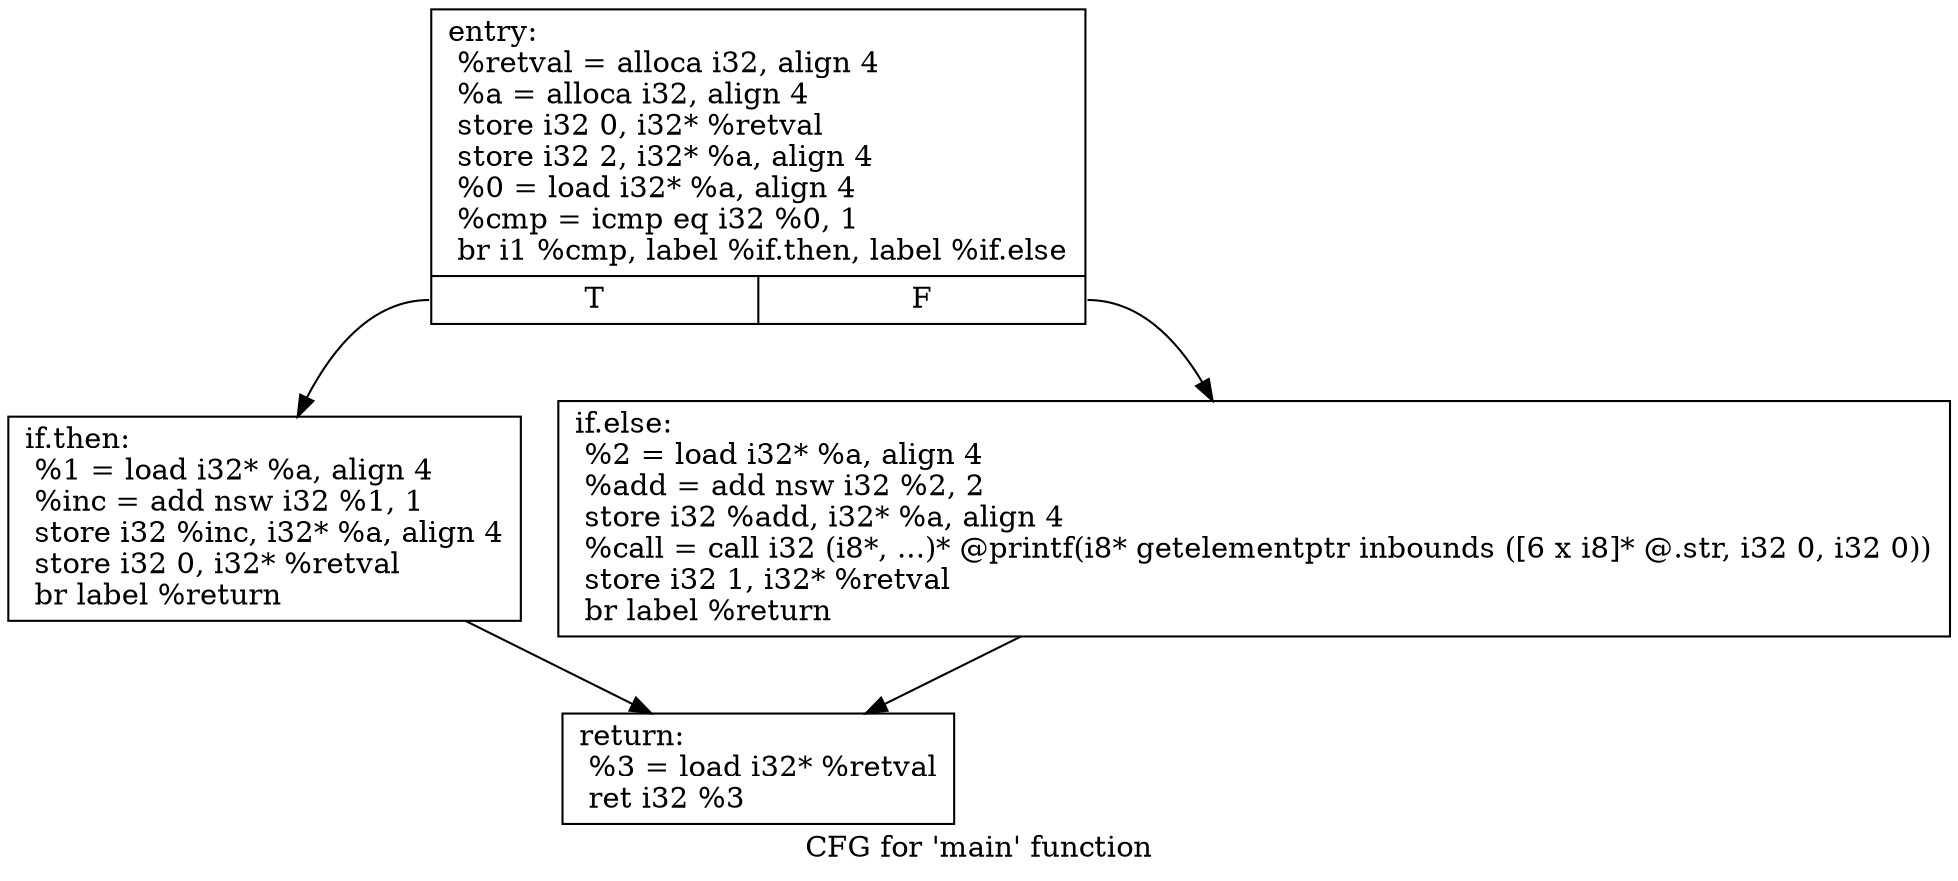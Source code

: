 digraph "CFG for 'main' function" {
	label="CFG for 'main' function";

	Node0x32deeb0 [shape=record,label="{entry:\l  %retval = alloca i32, align 4\l  %a = alloca i32, align 4\l  store i32 0, i32* %retval\l  store i32 2, i32* %a, align 4\l  %0 = load i32* %a, align 4\l  %cmp = icmp eq i32 %0, 1\l  br i1 %cmp, label %if.then, label %if.else\l|{<s0>T|<s1>F}}"];
	Node0x32deeb0:s0 -> Node0x32dfd60;
	Node0x32deeb0:s1 -> Node0x32dfdc0;
	Node0x32dfd60 [shape=record,label="{if.then:                                          \l  %1 = load i32* %a, align 4\l  %inc = add nsw i32 %1, 1\l  store i32 %inc, i32* %a, align 4\l  store i32 0, i32* %retval\l  br label %return\l}"];
	Node0x32dfd60 -> Node0x32dfe20;
	Node0x32dfdc0 [shape=record,label="{if.else:                                          \l  %2 = load i32* %a, align 4\l  %add = add nsw i32 %2, 2\l  store i32 %add, i32* %a, align 4\l  %call = call i32 (i8*, ...)* @printf(i8* getelementptr inbounds ([6 x i8]* @.str, i32 0, i32 0))\l  store i32 1, i32* %retval\l  br label %return\l}"];
	Node0x32dfdc0 -> Node0x32dfe20;
	Node0x32dfe20 [shape=record,label="{return:                                           \l  %3 = load i32* %retval\l  ret i32 %3\l}"];
}
